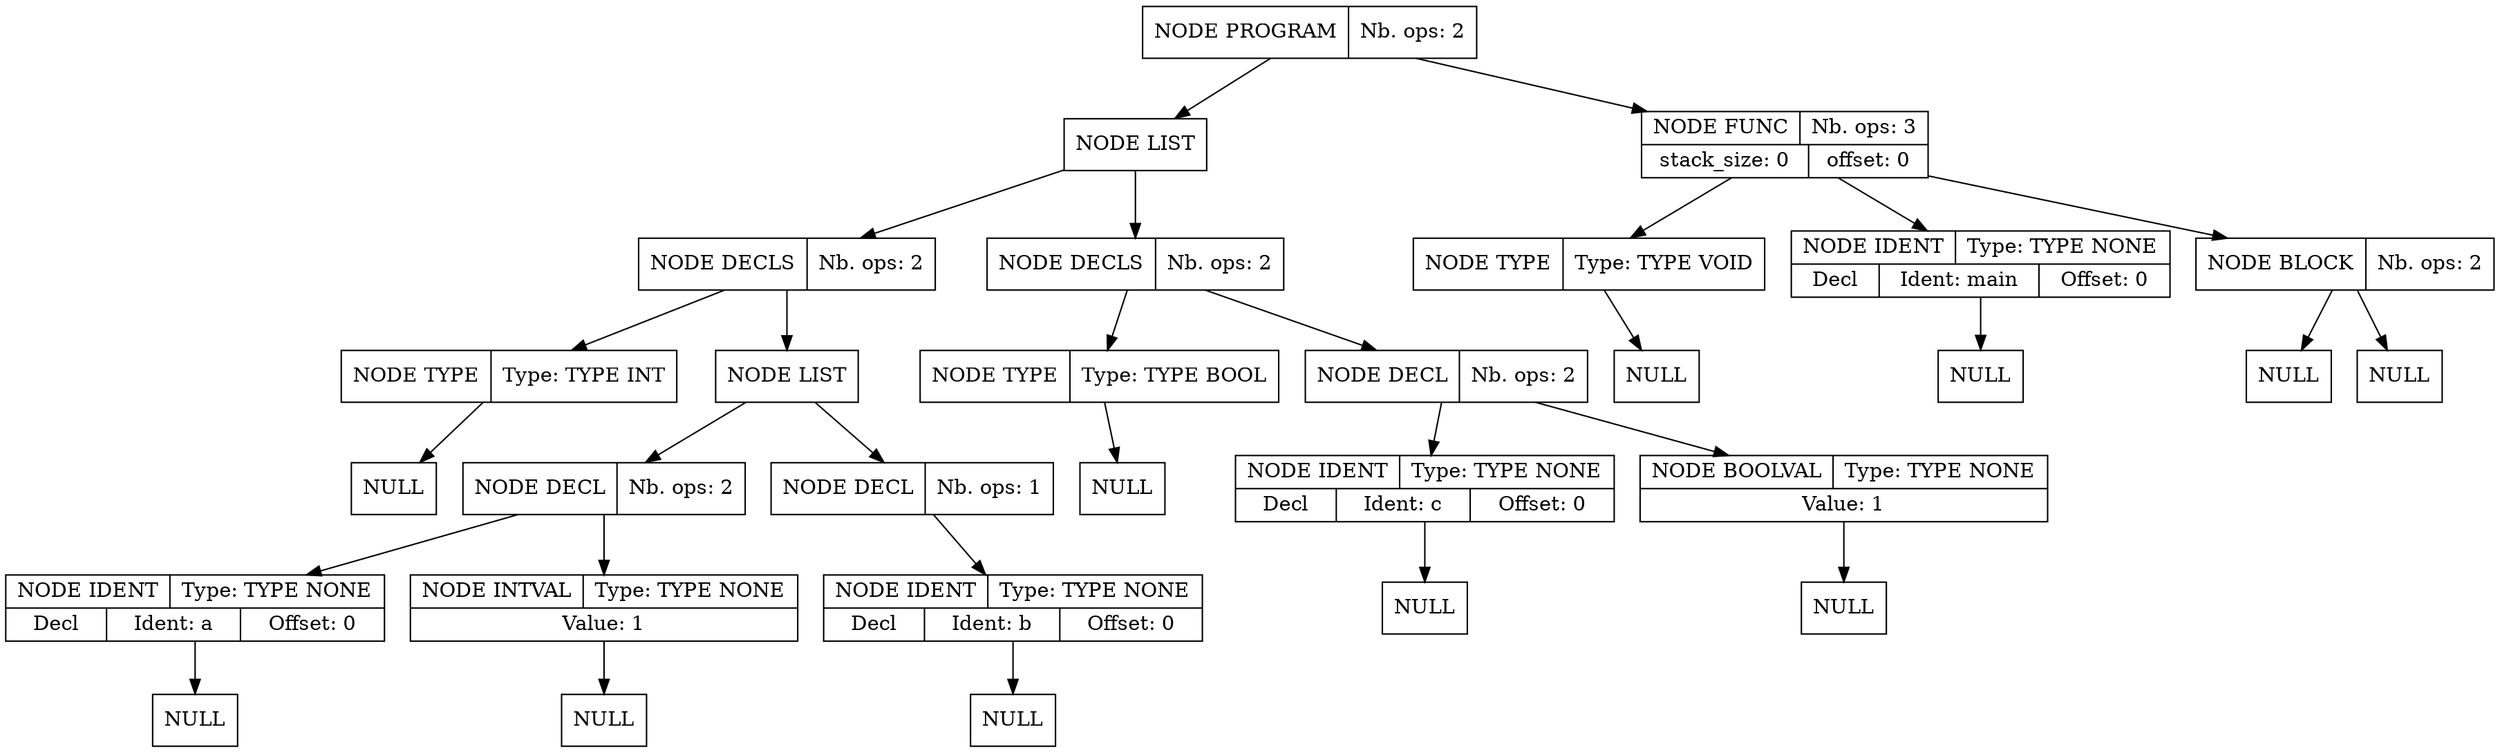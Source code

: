 digraph global_vars {
    N1 [shape=record, label="{{NODE PROGRAM|Nb. ops: 2}}"];
    N2 [shape=record, label="{{NODE LIST}}"];
    N3 [shape=record, label="{{NODE DECLS|Nb. ops: 2}}"];
    N4 [shape=record, label="{{NODE TYPE|Type: TYPE INT}}"];
    N5 [shape=record, label="{{NULL}}"];
    edge[tailclip=true];
    N4 -> N5
    edge[tailclip=true];
    N3 -> N4
    N6 [shape=record, label="{{NODE LIST}}"];
    N7 [shape=record, label="{{NODE DECL|Nb. ops: 2}}"];
    N8 [shape=record, label="{{NODE IDENT|Type: TYPE NONE}|{<decl>Decl      |Ident: a|Offset: 0}}"];
    N9 [shape=record, label="{{NULL}}"];
    edge[tailclip=true];
    N8 -> N9
    edge[tailclip=true];
    N7 -> N8
    N10 [shape=record, label="{{NODE INTVAL|Type: TYPE NONE}|{Value: 1}}"];
    N11 [shape=record, label="{{NULL}}"];
    edge[tailclip=true];
    N10 -> N11
    edge[tailclip=true];
    N7 -> N10
    edge[tailclip=true];
    N6 -> N7
    N12 [shape=record, label="{{NODE DECL|Nb. ops: 1}}"];
    N13 [shape=record, label="{{NODE IDENT|Type: TYPE NONE}|{<decl>Decl      |Ident: b|Offset: 0}}"];
    N14 [shape=record, label="{{NULL}}"];
    edge[tailclip=true];
    N13 -> N14
    edge[tailclip=true];
    N12 -> N13
    edge[tailclip=true];
    N6 -> N12
    edge[tailclip=true];
    N3 -> N6
    edge[tailclip=true];
    N2 -> N3
    N15 [shape=record, label="{{NODE DECLS|Nb. ops: 2}}"];
    N16 [shape=record, label="{{NODE TYPE|Type: TYPE BOOL}}"];
    N17 [shape=record, label="{{NULL}}"];
    edge[tailclip=true];
    N16 -> N17
    edge[tailclip=true];
    N15 -> N16
    N18 [shape=record, label="{{NODE DECL|Nb. ops: 2}}"];
    N19 [shape=record, label="{{NODE IDENT|Type: TYPE NONE}|{<decl>Decl      |Ident: c|Offset: 0}}"];
    N20 [shape=record, label="{{NULL}}"];
    edge[tailclip=true];
    N19 -> N20
    edge[tailclip=true];
    N18 -> N19
    N21 [shape=record, label="{{NODE BOOLVAL|Type: TYPE NONE}|{Value: 1}}"];
    N22 [shape=record, label="{{NULL}}"];
    edge[tailclip=true];
    N21 -> N22
    edge[tailclip=true];
    N18 -> N21
    edge[tailclip=true];
    N15 -> N18
    edge[tailclip=true];
    N2 -> N15
    edge[tailclip=true];
    N1 -> N2
    N23 [shape=record, label="{{NODE FUNC|Nb. ops: 3}|{stack_size: 0|offset: 0}}"];
    N24 [shape=record, label="{{NODE TYPE|Type: TYPE VOID}}"];
    N25 [shape=record, label="{{NULL}}"];
    edge[tailclip=true];
    N24 -> N25
    edge[tailclip=true];
    N23 -> N24
    N26 [shape=record, label="{{NODE IDENT|Type: TYPE NONE}|{<decl>Decl      |Ident: main|Offset: 0}}"];
    N27 [shape=record, label="{{NULL}}"];
    edge[tailclip=true];
    N26 -> N27
    edge[tailclip=true];
    N23 -> N26
    N28 [shape=record, label="{{NODE BLOCK|Nb. ops: 2}}"];
    N29 [shape=record, label="{{NULL}}"];
    edge[tailclip=true];
    N28 -> N29
    N30 [shape=record, label="{{NULL}}"];
    edge[tailclip=true];
    N28 -> N30
    edge[tailclip=true];
    N23 -> N28
    edge[tailclip=true];
    N1 -> N23
}